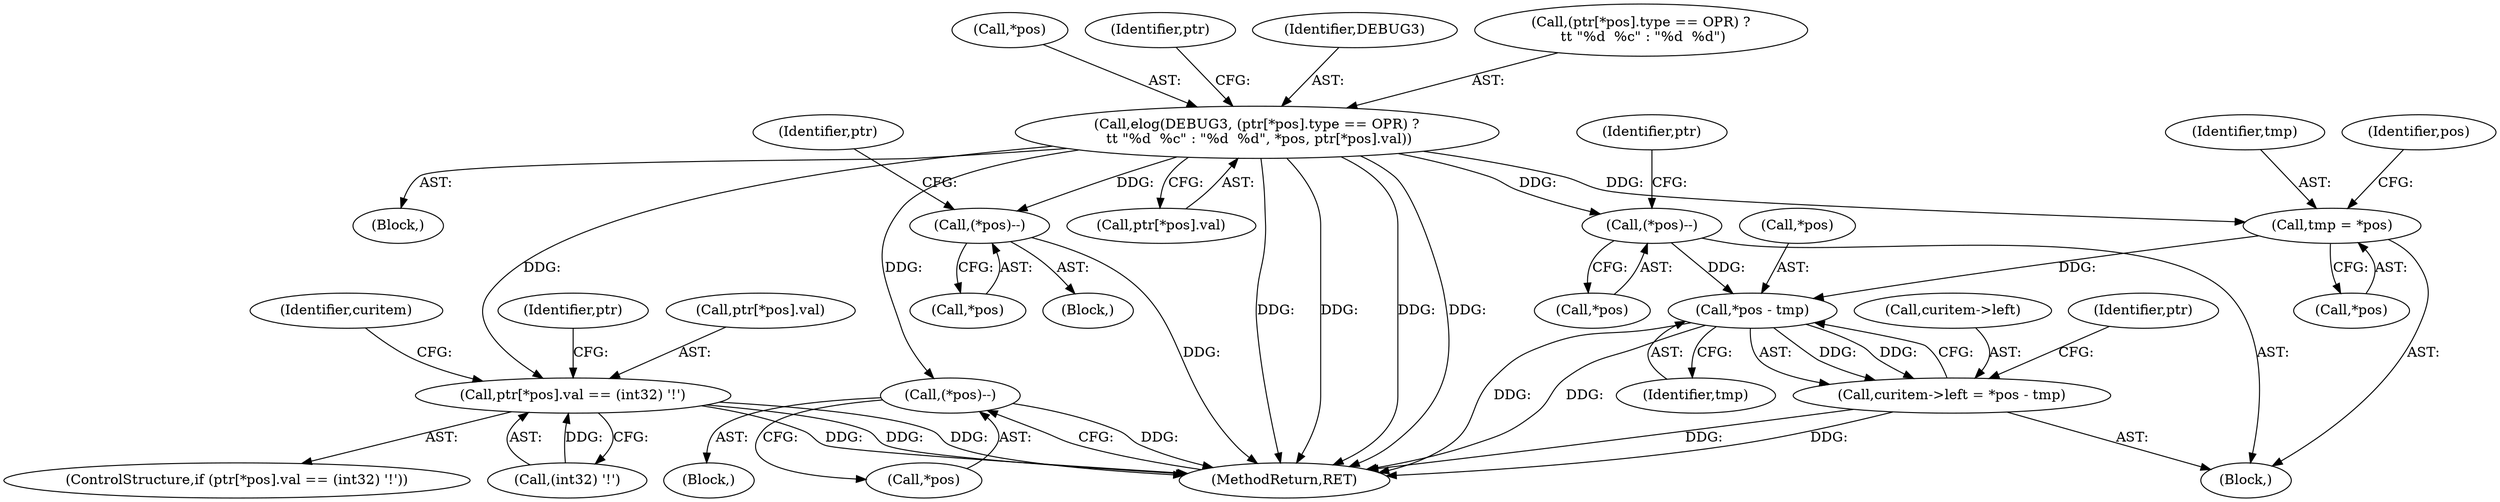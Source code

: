 digraph "0_postgres_31400a673325147e1205326008e32135a78b4d8a_6@pointer" {
"1000106" [label="(Call,elog(DEBUG3, (ptr[*pos].type == OPR) ?\n \t\t \"%d  %c\" : \"%d  %d\", *pos, ptr[*pos].val))"];
"1000145" [label="(Call,(*pos)--)"];
"1000150" [label="(Call,ptr[*pos].val == (int32) '!')"];
"1000170" [label="(Call,(*pos)--)"];
"1000187" [label="(Call,tmp = *pos)"];
"1000201" [label="(Call,*pos - tmp)"];
"1000197" [label="(Call,curitem->left = *pos - tmp)"];
"1000191" [label="(Call,(*pos)--)"];
"1000104" [label="(Block,)"];
"1000177" [label="(Block,)"];
"1000170" [label="(Call,(*pos)--)"];
"1000136" [label="(Block,)"];
"1000187" [label="(Call,tmp = *pos)"];
"1000192" [label="(Call,*pos)"];
"1000189" [label="(Call,*pos)"];
"1000145" [label="(Call,(*pos)--)"];
"1000171" [label="(Call,*pos)"];
"1000202" [label="(Call,*pos)"];
"1000119" [label="(Call,*pos)"];
"1000174" [label="(Identifier,ptr)"];
"1000121" [label="(Call,ptr[*pos].val)"];
"1000188" [label="(Identifier,tmp)"];
"1000151" [label="(Call,ptr[*pos].val)"];
"1000204" [label="(Identifier,tmp)"];
"1000146" [label="(Call,*pos)"];
"1000201" [label="(Call,*pos - tmp)"];
"1000149" [label="(ControlStructure,if (ptr[*pos].val == (int32) '!'))"];
"1000197" [label="(Call,curitem->left = *pos - tmp)"];
"1000164" [label="(Identifier,ptr)"];
"1000160" [label="(Block,)"];
"1000131" [label="(Identifier,ptr)"];
"1000198" [label="(Call,curitem->left)"];
"1000191" [label="(Call,(*pos)--)"];
"1000107" [label="(Identifier,DEBUG3)"];
"1000150" [label="(Call,ptr[*pos].val == (int32) '!')"];
"1000157" [label="(Call,(int32) '!')"];
"1000195" [label="(Identifier,ptr)"];
"1000206" [label="(Identifier,ptr)"];
"1000108" [label="(Call,(ptr[*pos].type == OPR) ?\n \t\t \"%d  %c\" : \"%d  %d\")"];
"1000208" [label="(MethodReturn,RET)"];
"1000180" [label="(Identifier,curitem)"];
"1000193" [label="(Identifier,pos)"];
"1000106" [label="(Call,elog(DEBUG3, (ptr[*pos].type == OPR) ?\n \t\t \"%d  %c\" : \"%d  %d\", *pos, ptr[*pos].val))"];
"1000106" -> "1000104"  [label="AST: "];
"1000106" -> "1000121"  [label="CFG: "];
"1000107" -> "1000106"  [label="AST: "];
"1000108" -> "1000106"  [label="AST: "];
"1000119" -> "1000106"  [label="AST: "];
"1000121" -> "1000106"  [label="AST: "];
"1000131" -> "1000106"  [label="CFG: "];
"1000106" -> "1000208"  [label="DDG: "];
"1000106" -> "1000208"  [label="DDG: "];
"1000106" -> "1000208"  [label="DDG: "];
"1000106" -> "1000208"  [label="DDG: "];
"1000106" -> "1000145"  [label="DDG: "];
"1000106" -> "1000150"  [label="DDG: "];
"1000106" -> "1000170"  [label="DDG: "];
"1000106" -> "1000187"  [label="DDG: "];
"1000106" -> "1000191"  [label="DDG: "];
"1000145" -> "1000136"  [label="AST: "];
"1000145" -> "1000146"  [label="CFG: "];
"1000146" -> "1000145"  [label="AST: "];
"1000208" -> "1000145"  [label="CFG: "];
"1000145" -> "1000208"  [label="DDG: "];
"1000150" -> "1000149"  [label="AST: "];
"1000150" -> "1000157"  [label="CFG: "];
"1000151" -> "1000150"  [label="AST: "];
"1000157" -> "1000150"  [label="AST: "];
"1000164" -> "1000150"  [label="CFG: "];
"1000180" -> "1000150"  [label="CFG: "];
"1000150" -> "1000208"  [label="DDG: "];
"1000150" -> "1000208"  [label="DDG: "];
"1000150" -> "1000208"  [label="DDG: "];
"1000157" -> "1000150"  [label="DDG: "];
"1000170" -> "1000160"  [label="AST: "];
"1000170" -> "1000171"  [label="CFG: "];
"1000171" -> "1000170"  [label="AST: "];
"1000174" -> "1000170"  [label="CFG: "];
"1000170" -> "1000208"  [label="DDG: "];
"1000187" -> "1000177"  [label="AST: "];
"1000187" -> "1000189"  [label="CFG: "];
"1000188" -> "1000187"  [label="AST: "];
"1000189" -> "1000187"  [label="AST: "];
"1000193" -> "1000187"  [label="CFG: "];
"1000187" -> "1000201"  [label="DDG: "];
"1000201" -> "1000197"  [label="AST: "];
"1000201" -> "1000204"  [label="CFG: "];
"1000202" -> "1000201"  [label="AST: "];
"1000204" -> "1000201"  [label="AST: "];
"1000197" -> "1000201"  [label="CFG: "];
"1000201" -> "1000208"  [label="DDG: "];
"1000201" -> "1000208"  [label="DDG: "];
"1000201" -> "1000197"  [label="DDG: "];
"1000201" -> "1000197"  [label="DDG: "];
"1000191" -> "1000201"  [label="DDG: "];
"1000197" -> "1000177"  [label="AST: "];
"1000198" -> "1000197"  [label="AST: "];
"1000206" -> "1000197"  [label="CFG: "];
"1000197" -> "1000208"  [label="DDG: "];
"1000197" -> "1000208"  [label="DDG: "];
"1000191" -> "1000177"  [label="AST: "];
"1000191" -> "1000192"  [label="CFG: "];
"1000192" -> "1000191"  [label="AST: "];
"1000195" -> "1000191"  [label="CFG: "];
}
